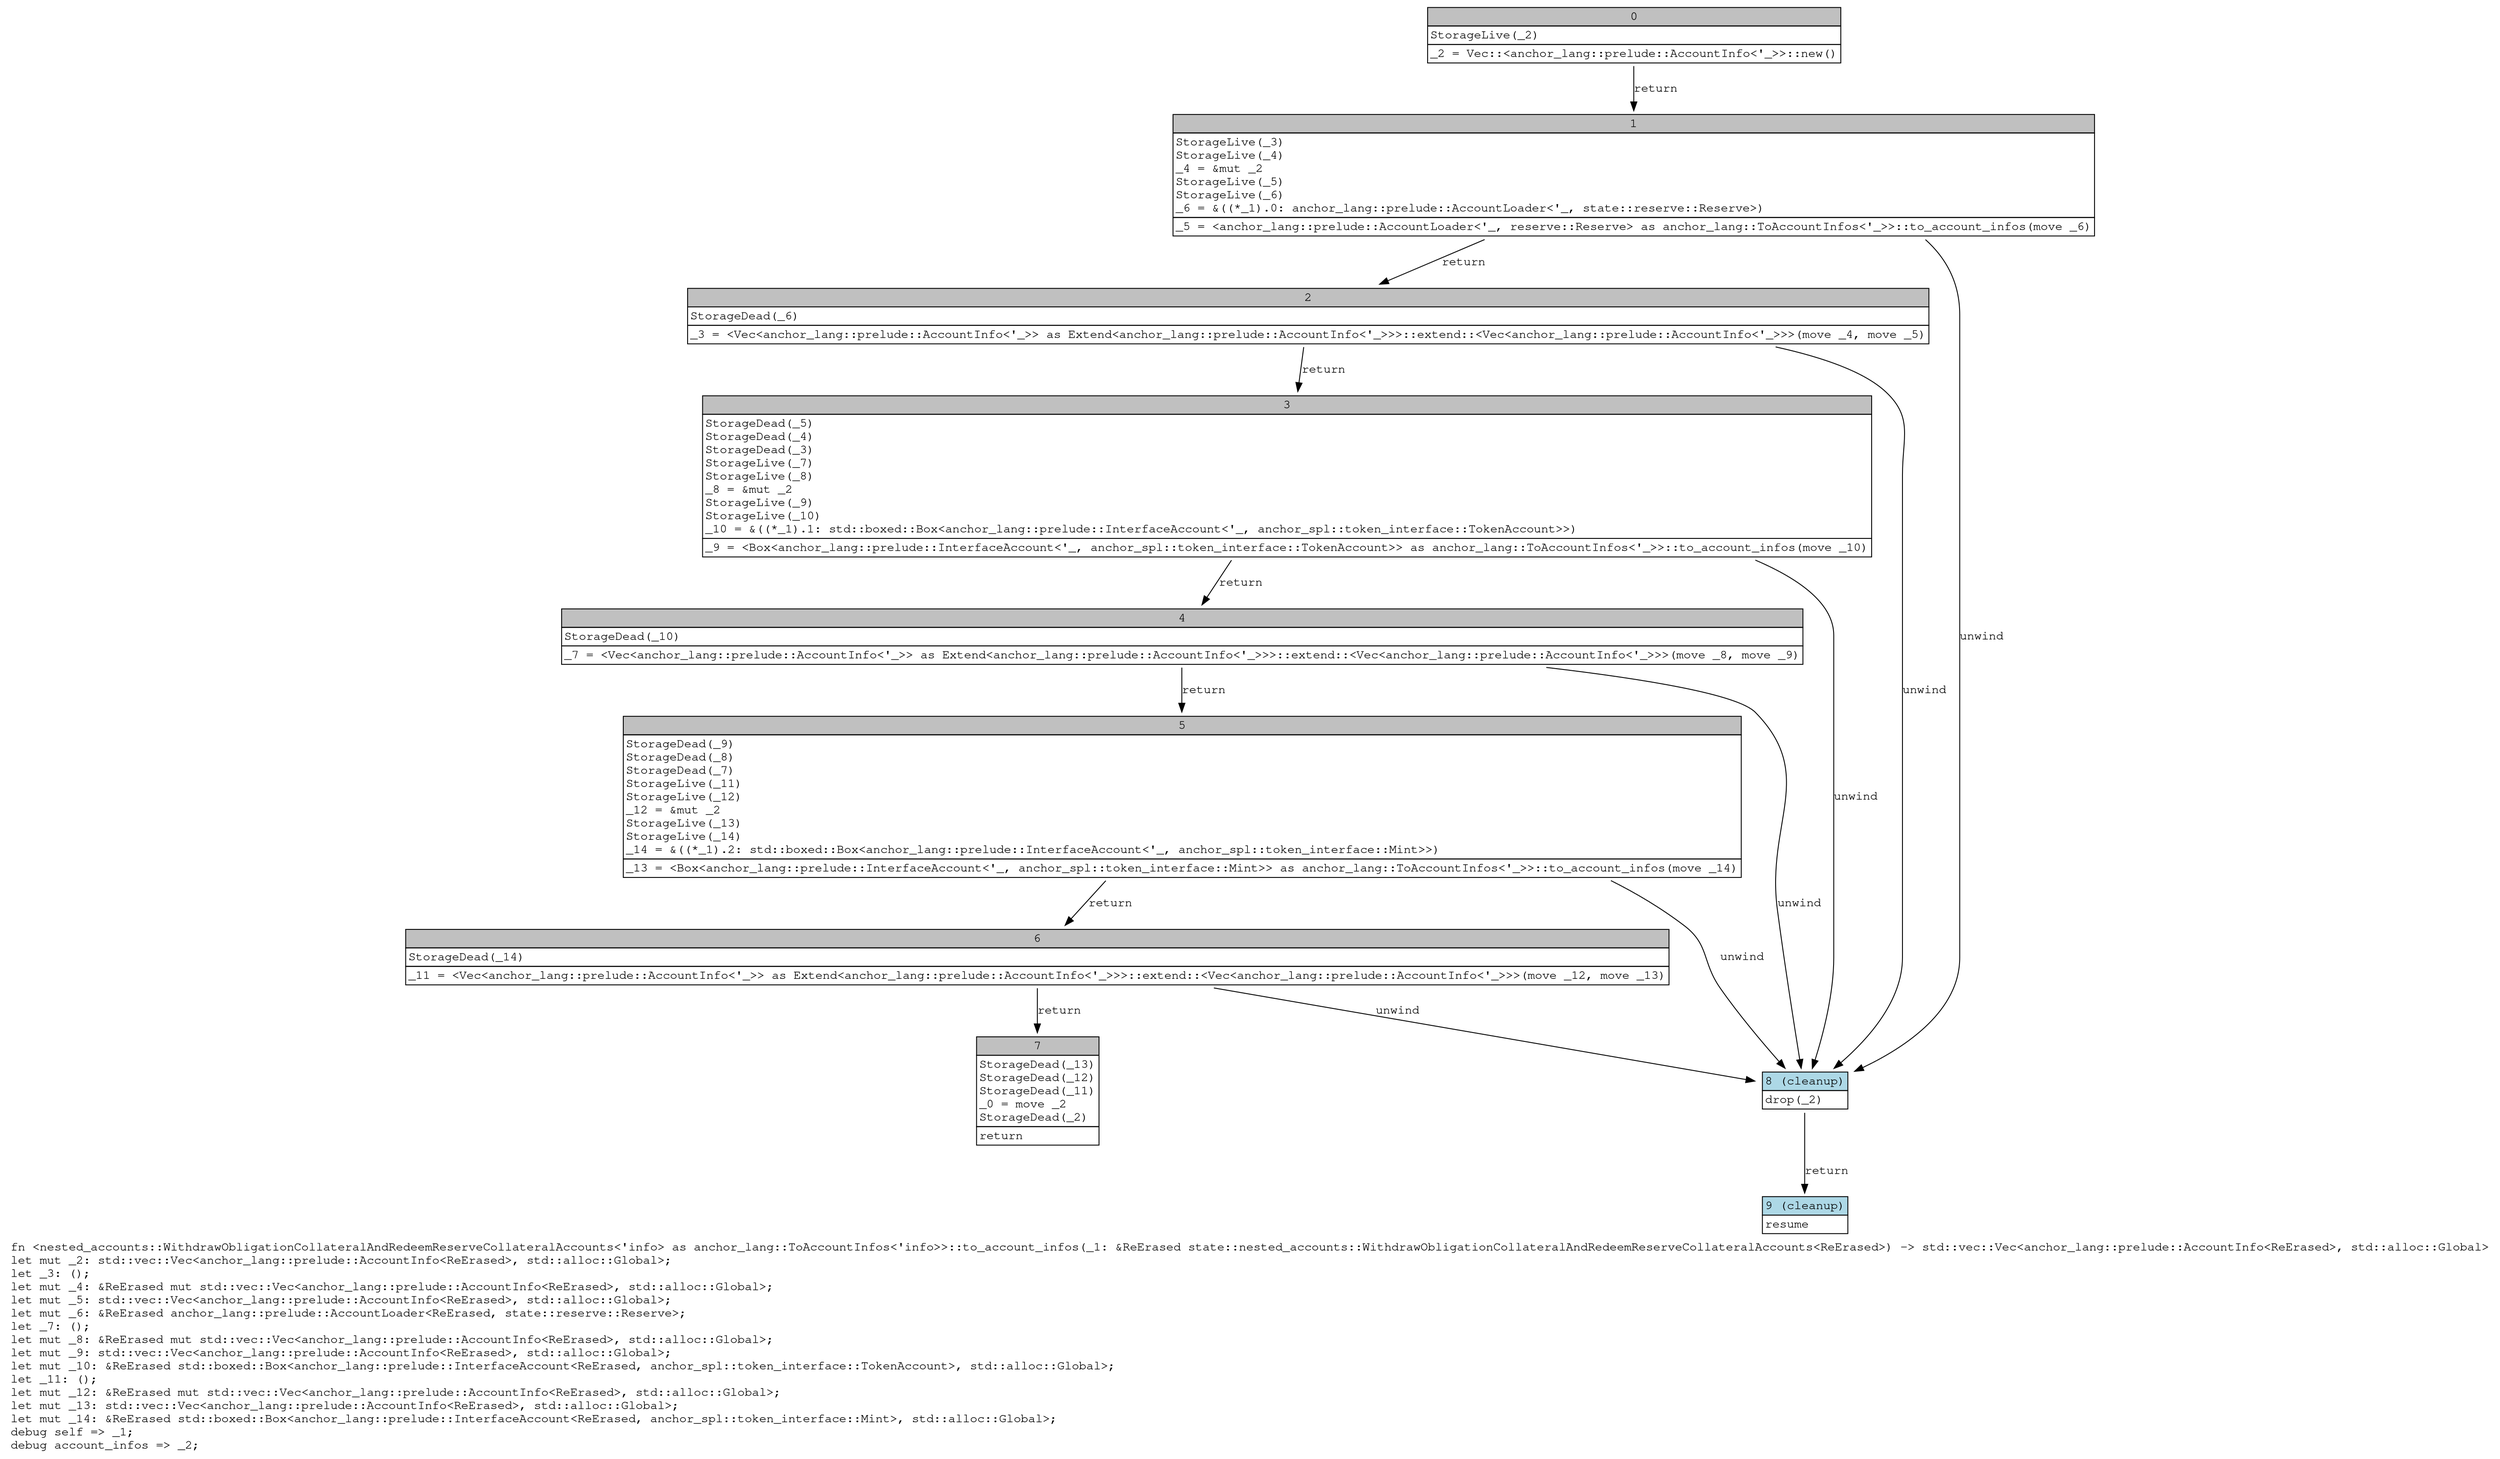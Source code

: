 digraph Mir_0_7651 {
    graph [fontname="Courier, monospace"];
    node [fontname="Courier, monospace"];
    edge [fontname="Courier, monospace"];
    label=<fn &lt;nested_accounts::WithdrawObligationCollateralAndRedeemReserveCollateralAccounts&lt;'info&gt; as anchor_lang::ToAccountInfos&lt;'info&gt;&gt;::to_account_infos(_1: &amp;ReErased state::nested_accounts::WithdrawObligationCollateralAndRedeemReserveCollateralAccounts&lt;ReErased&gt;) -&gt; std::vec::Vec&lt;anchor_lang::prelude::AccountInfo&lt;ReErased&gt;, std::alloc::Global&gt;<br align="left"/>let mut _2: std::vec::Vec&lt;anchor_lang::prelude::AccountInfo&lt;ReErased&gt;, std::alloc::Global&gt;;<br align="left"/>let _3: ();<br align="left"/>let mut _4: &amp;ReErased mut std::vec::Vec&lt;anchor_lang::prelude::AccountInfo&lt;ReErased&gt;, std::alloc::Global&gt;;<br align="left"/>let mut _5: std::vec::Vec&lt;anchor_lang::prelude::AccountInfo&lt;ReErased&gt;, std::alloc::Global&gt;;<br align="left"/>let mut _6: &amp;ReErased anchor_lang::prelude::AccountLoader&lt;ReErased, state::reserve::Reserve&gt;;<br align="left"/>let _7: ();<br align="left"/>let mut _8: &amp;ReErased mut std::vec::Vec&lt;anchor_lang::prelude::AccountInfo&lt;ReErased&gt;, std::alloc::Global&gt;;<br align="left"/>let mut _9: std::vec::Vec&lt;anchor_lang::prelude::AccountInfo&lt;ReErased&gt;, std::alloc::Global&gt;;<br align="left"/>let mut _10: &amp;ReErased std::boxed::Box&lt;anchor_lang::prelude::InterfaceAccount&lt;ReErased, anchor_spl::token_interface::TokenAccount&gt;, std::alloc::Global&gt;;<br align="left"/>let _11: ();<br align="left"/>let mut _12: &amp;ReErased mut std::vec::Vec&lt;anchor_lang::prelude::AccountInfo&lt;ReErased&gt;, std::alloc::Global&gt;;<br align="left"/>let mut _13: std::vec::Vec&lt;anchor_lang::prelude::AccountInfo&lt;ReErased&gt;, std::alloc::Global&gt;;<br align="left"/>let mut _14: &amp;ReErased std::boxed::Box&lt;anchor_lang::prelude::InterfaceAccount&lt;ReErased, anchor_spl::token_interface::Mint&gt;, std::alloc::Global&gt;;<br align="left"/>debug self =&gt; _1;<br align="left"/>debug account_infos =&gt; _2;<br align="left"/>>;
    bb0__0_7651 [shape="none", label=<<table border="0" cellborder="1" cellspacing="0"><tr><td bgcolor="gray" align="center" colspan="1">0</td></tr><tr><td align="left" balign="left">StorageLive(_2)<br/></td></tr><tr><td align="left">_2 = Vec::&lt;anchor_lang::prelude::AccountInfo&lt;'_&gt;&gt;::new()</td></tr></table>>];
    bb1__0_7651 [shape="none", label=<<table border="0" cellborder="1" cellspacing="0"><tr><td bgcolor="gray" align="center" colspan="1">1</td></tr><tr><td align="left" balign="left">StorageLive(_3)<br/>StorageLive(_4)<br/>_4 = &amp;mut _2<br/>StorageLive(_5)<br/>StorageLive(_6)<br/>_6 = &amp;((*_1).0: anchor_lang::prelude::AccountLoader&lt;'_, state::reserve::Reserve&gt;)<br/></td></tr><tr><td align="left">_5 = &lt;anchor_lang::prelude::AccountLoader&lt;'_, reserve::Reserve&gt; as anchor_lang::ToAccountInfos&lt;'_&gt;&gt;::to_account_infos(move _6)</td></tr></table>>];
    bb2__0_7651 [shape="none", label=<<table border="0" cellborder="1" cellspacing="0"><tr><td bgcolor="gray" align="center" colspan="1">2</td></tr><tr><td align="left" balign="left">StorageDead(_6)<br/></td></tr><tr><td align="left">_3 = &lt;Vec&lt;anchor_lang::prelude::AccountInfo&lt;'_&gt;&gt; as Extend&lt;anchor_lang::prelude::AccountInfo&lt;'_&gt;&gt;&gt;::extend::&lt;Vec&lt;anchor_lang::prelude::AccountInfo&lt;'_&gt;&gt;&gt;(move _4, move _5)</td></tr></table>>];
    bb3__0_7651 [shape="none", label=<<table border="0" cellborder="1" cellspacing="0"><tr><td bgcolor="gray" align="center" colspan="1">3</td></tr><tr><td align="left" balign="left">StorageDead(_5)<br/>StorageDead(_4)<br/>StorageDead(_3)<br/>StorageLive(_7)<br/>StorageLive(_8)<br/>_8 = &amp;mut _2<br/>StorageLive(_9)<br/>StorageLive(_10)<br/>_10 = &amp;((*_1).1: std::boxed::Box&lt;anchor_lang::prelude::InterfaceAccount&lt;'_, anchor_spl::token_interface::TokenAccount&gt;&gt;)<br/></td></tr><tr><td align="left">_9 = &lt;Box&lt;anchor_lang::prelude::InterfaceAccount&lt;'_, anchor_spl::token_interface::TokenAccount&gt;&gt; as anchor_lang::ToAccountInfos&lt;'_&gt;&gt;::to_account_infos(move _10)</td></tr></table>>];
    bb4__0_7651 [shape="none", label=<<table border="0" cellborder="1" cellspacing="0"><tr><td bgcolor="gray" align="center" colspan="1">4</td></tr><tr><td align="left" balign="left">StorageDead(_10)<br/></td></tr><tr><td align="left">_7 = &lt;Vec&lt;anchor_lang::prelude::AccountInfo&lt;'_&gt;&gt; as Extend&lt;anchor_lang::prelude::AccountInfo&lt;'_&gt;&gt;&gt;::extend::&lt;Vec&lt;anchor_lang::prelude::AccountInfo&lt;'_&gt;&gt;&gt;(move _8, move _9)</td></tr></table>>];
    bb5__0_7651 [shape="none", label=<<table border="0" cellborder="1" cellspacing="0"><tr><td bgcolor="gray" align="center" colspan="1">5</td></tr><tr><td align="left" balign="left">StorageDead(_9)<br/>StorageDead(_8)<br/>StorageDead(_7)<br/>StorageLive(_11)<br/>StorageLive(_12)<br/>_12 = &amp;mut _2<br/>StorageLive(_13)<br/>StorageLive(_14)<br/>_14 = &amp;((*_1).2: std::boxed::Box&lt;anchor_lang::prelude::InterfaceAccount&lt;'_, anchor_spl::token_interface::Mint&gt;&gt;)<br/></td></tr><tr><td align="left">_13 = &lt;Box&lt;anchor_lang::prelude::InterfaceAccount&lt;'_, anchor_spl::token_interface::Mint&gt;&gt; as anchor_lang::ToAccountInfos&lt;'_&gt;&gt;::to_account_infos(move _14)</td></tr></table>>];
    bb6__0_7651 [shape="none", label=<<table border="0" cellborder="1" cellspacing="0"><tr><td bgcolor="gray" align="center" colspan="1">6</td></tr><tr><td align="left" balign="left">StorageDead(_14)<br/></td></tr><tr><td align="left">_11 = &lt;Vec&lt;anchor_lang::prelude::AccountInfo&lt;'_&gt;&gt; as Extend&lt;anchor_lang::prelude::AccountInfo&lt;'_&gt;&gt;&gt;::extend::&lt;Vec&lt;anchor_lang::prelude::AccountInfo&lt;'_&gt;&gt;&gt;(move _12, move _13)</td></tr></table>>];
    bb7__0_7651 [shape="none", label=<<table border="0" cellborder="1" cellspacing="0"><tr><td bgcolor="gray" align="center" colspan="1">7</td></tr><tr><td align="left" balign="left">StorageDead(_13)<br/>StorageDead(_12)<br/>StorageDead(_11)<br/>_0 = move _2<br/>StorageDead(_2)<br/></td></tr><tr><td align="left">return</td></tr></table>>];
    bb8__0_7651 [shape="none", label=<<table border="0" cellborder="1" cellspacing="0"><tr><td bgcolor="lightblue" align="center" colspan="1">8 (cleanup)</td></tr><tr><td align="left">drop(_2)</td></tr></table>>];
    bb9__0_7651 [shape="none", label=<<table border="0" cellborder="1" cellspacing="0"><tr><td bgcolor="lightblue" align="center" colspan="1">9 (cleanup)</td></tr><tr><td align="left">resume</td></tr></table>>];
    bb0__0_7651 -> bb1__0_7651 [label="return"];
    bb1__0_7651 -> bb2__0_7651 [label="return"];
    bb1__0_7651 -> bb8__0_7651 [label="unwind"];
    bb2__0_7651 -> bb3__0_7651 [label="return"];
    bb2__0_7651 -> bb8__0_7651 [label="unwind"];
    bb3__0_7651 -> bb4__0_7651 [label="return"];
    bb3__0_7651 -> bb8__0_7651 [label="unwind"];
    bb4__0_7651 -> bb5__0_7651 [label="return"];
    bb4__0_7651 -> bb8__0_7651 [label="unwind"];
    bb5__0_7651 -> bb6__0_7651 [label="return"];
    bb5__0_7651 -> bb8__0_7651 [label="unwind"];
    bb6__0_7651 -> bb7__0_7651 [label="return"];
    bb6__0_7651 -> bb8__0_7651 [label="unwind"];
    bb8__0_7651 -> bb9__0_7651 [label="return"];
}
